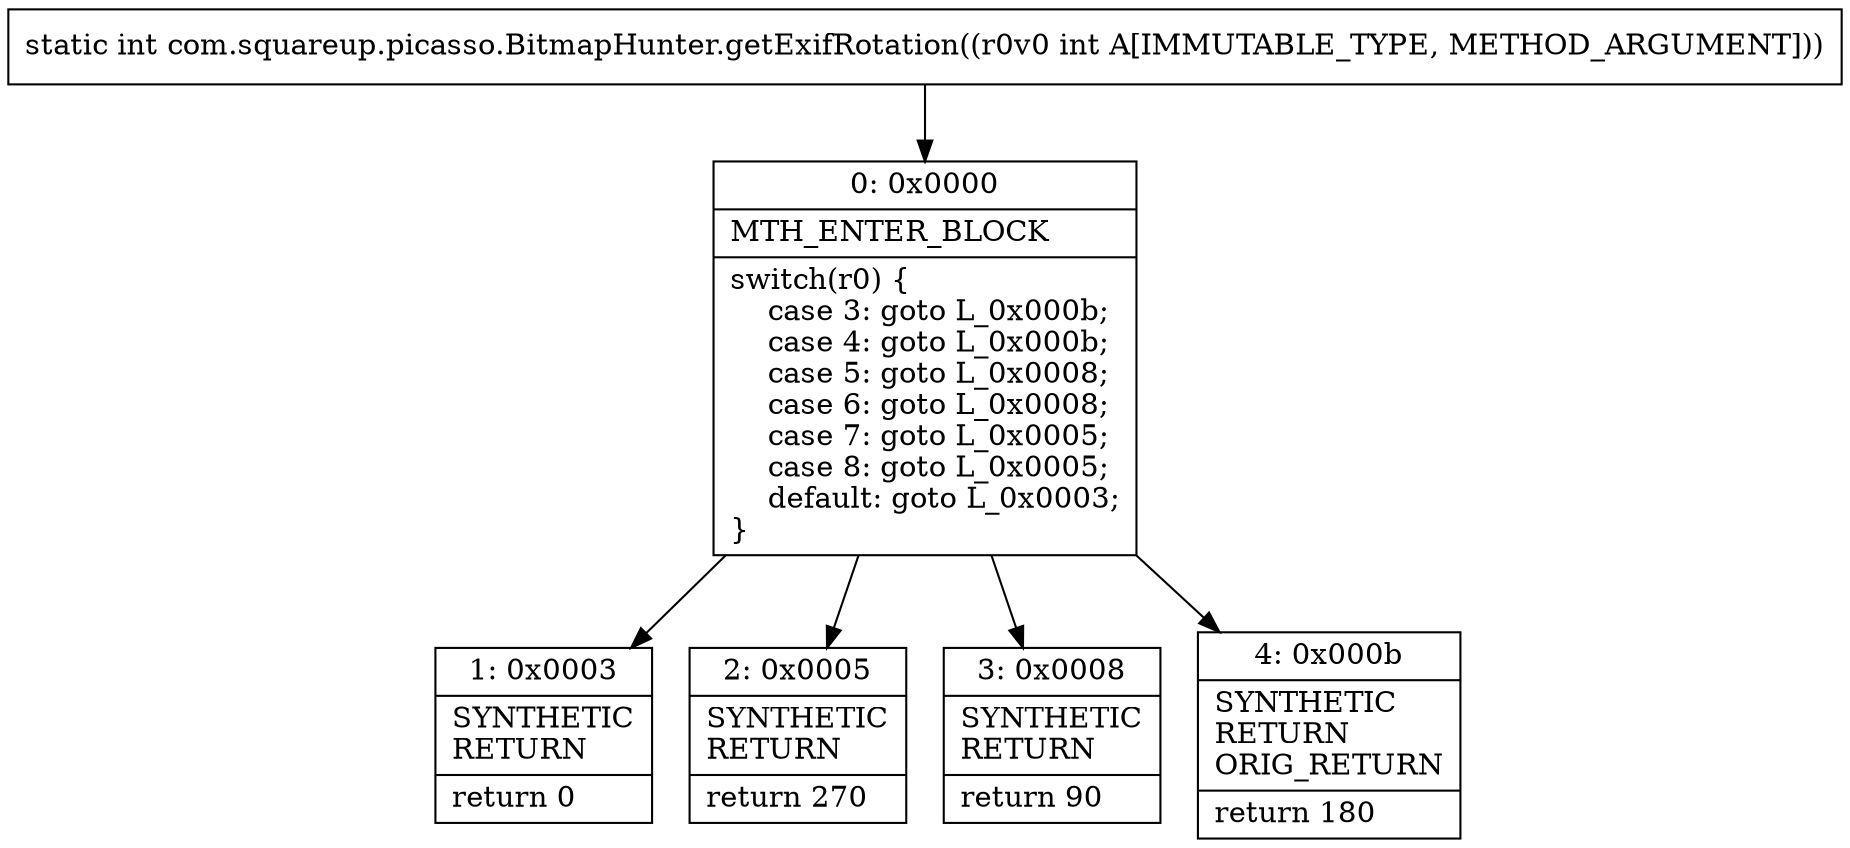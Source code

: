 digraph "CFG forcom.squareup.picasso.BitmapHunter.getExifRotation(I)I" {
Node_0 [shape=record,label="{0\:\ 0x0000|MTH_ENTER_BLOCK\l|switch(r0) \{\l    case 3: goto L_0x000b;\l    case 4: goto L_0x000b;\l    case 5: goto L_0x0008;\l    case 6: goto L_0x0008;\l    case 7: goto L_0x0005;\l    case 8: goto L_0x0005;\l    default: goto L_0x0003;\l\}\l}"];
Node_1 [shape=record,label="{1\:\ 0x0003|SYNTHETIC\lRETURN\l|return 0\l}"];
Node_2 [shape=record,label="{2\:\ 0x0005|SYNTHETIC\lRETURN\l|return 270\l}"];
Node_3 [shape=record,label="{3\:\ 0x0008|SYNTHETIC\lRETURN\l|return 90\l}"];
Node_4 [shape=record,label="{4\:\ 0x000b|SYNTHETIC\lRETURN\lORIG_RETURN\l|return 180\l}"];
MethodNode[shape=record,label="{static int com.squareup.picasso.BitmapHunter.getExifRotation((r0v0 int A[IMMUTABLE_TYPE, METHOD_ARGUMENT])) }"];
MethodNode -> Node_0;
Node_0 -> Node_1;
Node_0 -> Node_2;
Node_0 -> Node_3;
Node_0 -> Node_4;
}

